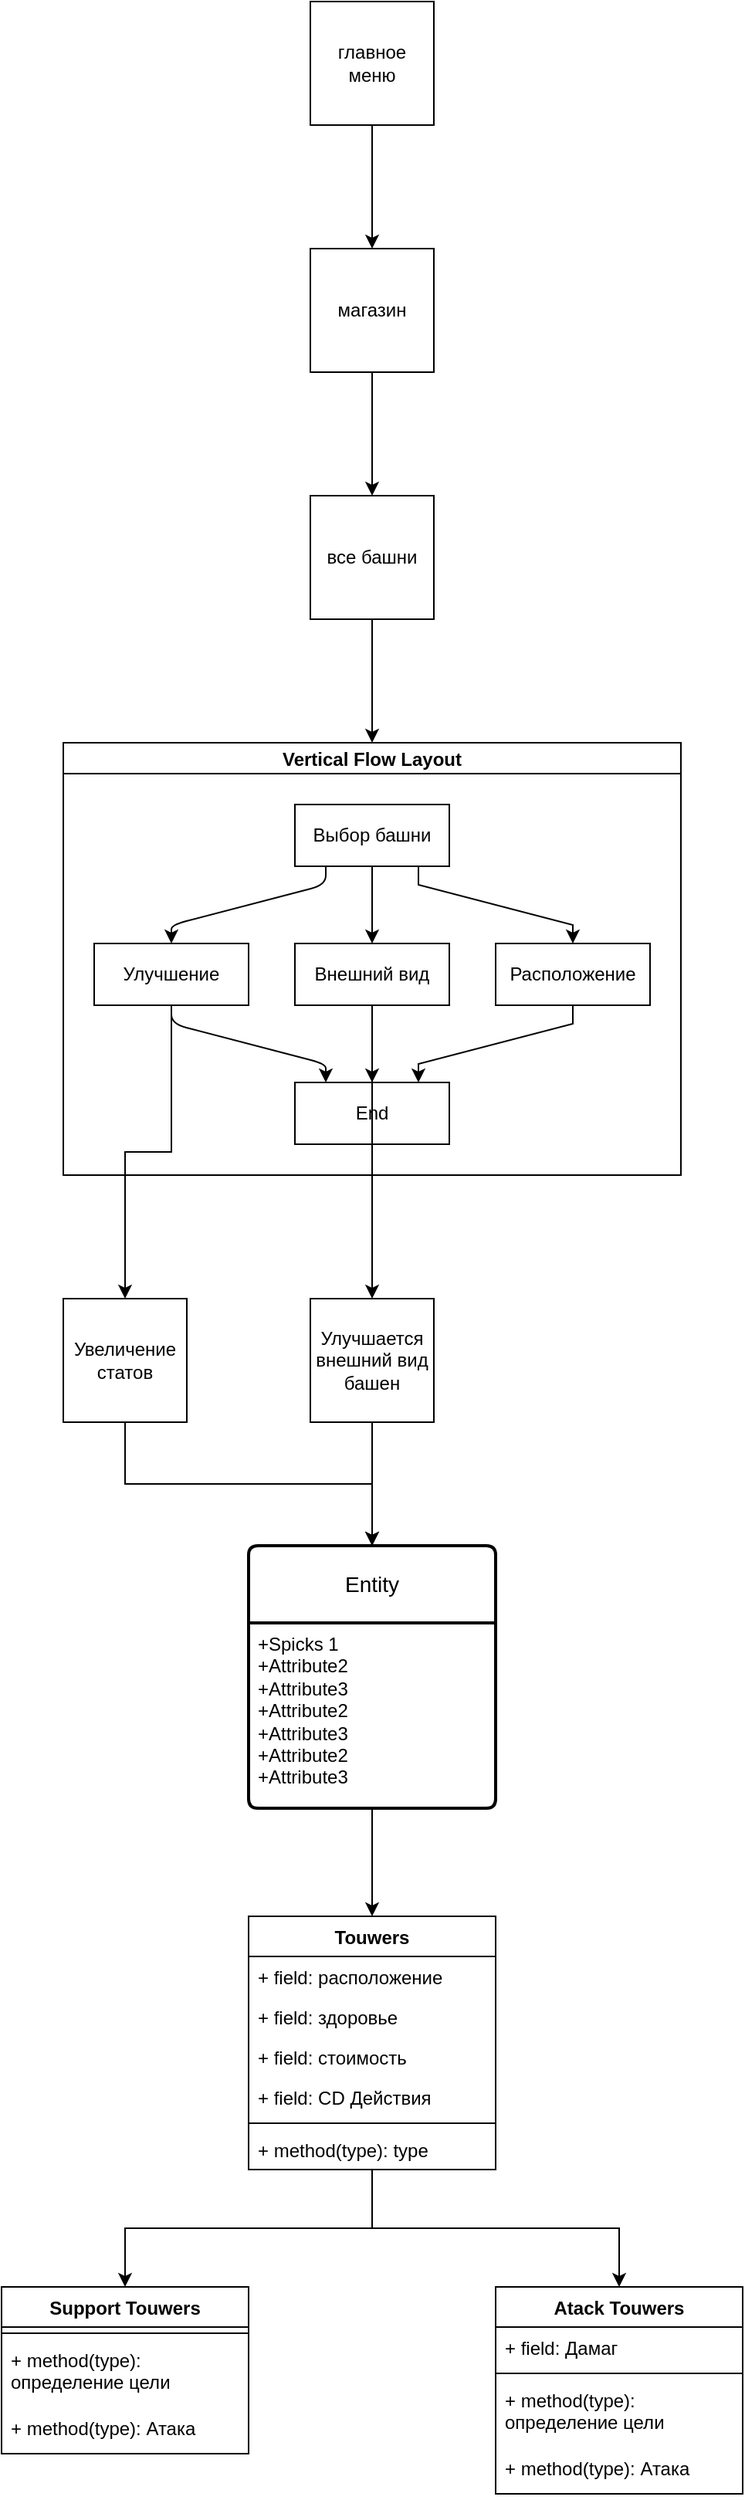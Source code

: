 <mxfile version="22.1.5" type="github">
  <diagram name="Страница — 1" id="nsXlW_DT-UsqhyboqPyw">
    <mxGraphModel dx="2458" dy="933" grid="1" gridSize="10" guides="1" tooltips="1" connect="1" arrows="1" fold="1" page="1" pageScale="1" pageWidth="827" pageHeight="1169" math="0" shadow="0">
      <root>
        <mxCell id="0" />
        <mxCell id="1" parent="0" />
        <mxCell id="zxyF027QwPhP6R2RznG6-3" style="edgeStyle=orthogonalEdgeStyle;rounded=0;orthogonalLoop=1;jettySize=auto;html=1;" edge="1" parent="1" source="zxyF027QwPhP6R2RznG6-1" target="zxyF027QwPhP6R2RznG6-2">
          <mxGeometry relative="1" as="geometry" />
        </mxCell>
        <mxCell id="zxyF027QwPhP6R2RznG6-1" value="главное меню" style="whiteSpace=wrap;html=1;aspect=fixed;" vertex="1" parent="1">
          <mxGeometry x="160" y="40" width="80" height="80" as="geometry" />
        </mxCell>
        <mxCell id="zxyF027QwPhP6R2RznG6-5" style="edgeStyle=orthogonalEdgeStyle;rounded=0;orthogonalLoop=1;jettySize=auto;html=1;" edge="1" parent="1" source="zxyF027QwPhP6R2RznG6-2" target="zxyF027QwPhP6R2RznG6-4">
          <mxGeometry relative="1" as="geometry" />
        </mxCell>
        <mxCell id="zxyF027QwPhP6R2RznG6-2" value="магазин" style="whiteSpace=wrap;html=1;aspect=fixed;" vertex="1" parent="1">
          <mxGeometry x="160" y="200" width="80" height="80" as="geometry" />
        </mxCell>
        <mxCell id="zxyF027QwPhP6R2RznG6-60" style="edgeStyle=orthogonalEdgeStyle;rounded=0;orthogonalLoop=1;jettySize=auto;html=1;entryX=0.5;entryY=0;entryDx=0;entryDy=0;" edge="1" parent="1" source="zxyF027QwPhP6R2RznG6-4" target="zxyF027QwPhP6R2RznG6-14">
          <mxGeometry relative="1" as="geometry" />
        </mxCell>
        <mxCell id="zxyF027QwPhP6R2RznG6-4" value="все башни" style="whiteSpace=wrap;html=1;aspect=fixed;" vertex="1" parent="1">
          <mxGeometry x="160" y="360" width="80" height="80" as="geometry" />
        </mxCell>
        <mxCell id="zxyF027QwPhP6R2RznG6-6" value="Entity" style="swimlane;childLayout=stackLayout;horizontal=1;startSize=50;horizontalStack=0;rounded=1;fontSize=14;fontStyle=0;strokeWidth=2;resizeParent=0;resizeLast=1;shadow=0;dashed=0;align=center;arcSize=4;whiteSpace=wrap;html=1;" vertex="1" parent="1">
          <mxGeometry x="120" y="1040" width="160" height="170" as="geometry" />
        </mxCell>
        <mxCell id="zxyF027QwPhP6R2RznG6-7" value="+Spicks 1&lt;br style=&quot;border-color: var(--border-color);&quot;&gt;+Attribute2&lt;br style=&quot;border-color: var(--border-color);&quot;&gt;+Attribute3&lt;br style=&quot;border-color: var(--border-color);&quot;&gt;+Attribute2&lt;br style=&quot;border-color: var(--border-color);&quot;&gt;+Attribute3&lt;br style=&quot;border-color: var(--border-color);&quot;&gt;+Attribute2&lt;br style=&quot;border-color: var(--border-color);&quot;&gt;+Attribute3" style="align=left;strokeColor=none;fillColor=none;spacingLeft=4;fontSize=12;verticalAlign=top;resizable=0;rotatable=0;part=1;html=1;" vertex="1" parent="zxyF027QwPhP6R2RznG6-6">
          <mxGeometry y="50" width="160" height="120" as="geometry" />
        </mxCell>
        <mxCell id="zxyF027QwPhP6R2RznG6-57" style="edgeStyle=orthogonalEdgeStyle;rounded=0;orthogonalLoop=1;jettySize=auto;html=1;" edge="1" parent="1" source="zxyF027QwPhP6R2RznG6-9" target="zxyF027QwPhP6R2RznG6-45">
          <mxGeometry relative="1" as="geometry" />
        </mxCell>
        <mxCell id="zxyF027QwPhP6R2RznG6-58" style="edgeStyle=orthogonalEdgeStyle;rounded=0;orthogonalLoop=1;jettySize=auto;html=1;" edge="1" parent="1" source="zxyF027QwPhP6R2RznG6-9" target="zxyF027QwPhP6R2RznG6-36">
          <mxGeometry relative="1" as="geometry" />
        </mxCell>
        <mxCell id="zxyF027QwPhP6R2RznG6-9" value="Touwers" style="swimlane;fontStyle=1;align=center;verticalAlign=top;childLayout=stackLayout;horizontal=1;startSize=26;horizontalStack=0;resizeParent=1;resizeParentMax=0;resizeLast=0;collapsible=1;marginBottom=0;whiteSpace=wrap;html=1;" vertex="1" parent="1">
          <mxGeometry x="120" y="1280" width="160" height="164" as="geometry" />
        </mxCell>
        <mxCell id="zxyF027QwPhP6R2RznG6-10" value="+ field: расположение" style="text;strokeColor=none;fillColor=none;align=left;verticalAlign=top;spacingLeft=4;spacingRight=4;overflow=hidden;rotatable=0;points=[[0,0.5],[1,0.5]];portConstraint=eastwest;whiteSpace=wrap;html=1;" vertex="1" parent="zxyF027QwPhP6R2RznG6-9">
          <mxGeometry y="26" width="160" height="26" as="geometry" />
        </mxCell>
        <mxCell id="zxyF027QwPhP6R2RznG6-30" value="+ field: здоровье" style="text;strokeColor=none;fillColor=none;align=left;verticalAlign=top;spacingLeft=4;spacingRight=4;overflow=hidden;rotatable=0;points=[[0,0.5],[1,0.5]];portConstraint=eastwest;whiteSpace=wrap;html=1;" vertex="1" parent="zxyF027QwPhP6R2RznG6-9">
          <mxGeometry y="52" width="160" height="26" as="geometry" />
        </mxCell>
        <mxCell id="zxyF027QwPhP6R2RznG6-52" value="+ field: стоимость" style="text;strokeColor=none;fillColor=none;align=left;verticalAlign=top;spacingLeft=4;spacingRight=4;overflow=hidden;rotatable=0;points=[[0,0.5],[1,0.5]];portConstraint=eastwest;whiteSpace=wrap;html=1;" vertex="1" parent="zxyF027QwPhP6R2RznG6-9">
          <mxGeometry y="78" width="160" height="26" as="geometry" />
        </mxCell>
        <mxCell id="zxyF027QwPhP6R2RznG6-40" value="+ field: CD Действия" style="text;strokeColor=none;fillColor=none;align=left;verticalAlign=top;spacingLeft=4;spacingRight=4;overflow=hidden;rotatable=0;points=[[0,0.5],[1,0.5]];portConstraint=eastwest;whiteSpace=wrap;html=1;" vertex="1" parent="zxyF027QwPhP6R2RznG6-9">
          <mxGeometry y="104" width="160" height="26" as="geometry" />
        </mxCell>
        <mxCell id="zxyF027QwPhP6R2RznG6-11" value="" style="line;strokeWidth=1;fillColor=none;align=left;verticalAlign=middle;spacingTop=-1;spacingLeft=3;spacingRight=3;rotatable=0;labelPosition=right;points=[];portConstraint=eastwest;strokeColor=inherit;" vertex="1" parent="zxyF027QwPhP6R2RznG6-9">
          <mxGeometry y="130" width="160" height="8" as="geometry" />
        </mxCell>
        <mxCell id="zxyF027QwPhP6R2RznG6-12" value="+ method(type): type" style="text;strokeColor=none;fillColor=none;align=left;verticalAlign=top;spacingLeft=4;spacingRight=4;overflow=hidden;rotatable=0;points=[[0,0.5],[1,0.5]];portConstraint=eastwest;whiteSpace=wrap;html=1;" vertex="1" parent="zxyF027QwPhP6R2RznG6-9">
          <mxGeometry y="138" width="160" height="26" as="geometry" />
        </mxCell>
        <mxCell id="zxyF027QwPhP6R2RznG6-14" value="Vertical Flow Layout" style="swimlane;startSize=20;horizontal=1;childLayout=flowLayout;flowOrientation=north;resizable=0;interRankCellSpacing=50;containerType=tree;fontSize=12;" vertex="1" parent="1">
          <mxGeometry y="520" width="400" height="280" as="geometry" />
        </mxCell>
        <mxCell id="zxyF027QwPhP6R2RznG6-25" style="edgeStyle=orthogonalEdgeStyle;rounded=0;orthogonalLoop=1;jettySize=auto;html=1;noEdgeStyle=1;orthogonal=1;" edge="1" parent="zxyF027QwPhP6R2RznG6-14" source="zxyF027QwPhP6R2RznG6-15" target="zxyF027QwPhP6R2RznG6-24">
          <mxGeometry relative="1" as="geometry">
            <Array as="points">
              <mxPoint x="230" y="92" />
              <mxPoint x="330" y="118" />
            </Array>
          </mxGeometry>
        </mxCell>
        <mxCell id="zxyF027QwPhP6R2RznG6-15" value="Выбор башни" style="whiteSpace=wrap;html=1;" vertex="1" parent="zxyF027QwPhP6R2RznG6-14">
          <mxGeometry x="150" y="40" width="100" height="40" as="geometry" />
        </mxCell>
        <mxCell id="zxyF027QwPhP6R2RznG6-16" value="Улучшение" style="whiteSpace=wrap;html=1;" vertex="1" parent="zxyF027QwPhP6R2RznG6-14">
          <mxGeometry x="20" y="130" width="100" height="40" as="geometry" />
        </mxCell>
        <mxCell id="zxyF027QwPhP6R2RznG6-17" value="" style="html=1;rounded=1;curved=0;sourcePerimeterSpacing=0;targetPerimeterSpacing=0;startSize=6;endSize=6;noEdgeStyle=1;orthogonal=1;" edge="1" parent="zxyF027QwPhP6R2RznG6-14" source="zxyF027QwPhP6R2RznG6-15" target="zxyF027QwPhP6R2RznG6-16">
          <mxGeometry relative="1" as="geometry">
            <Array as="points">
              <mxPoint x="170" y="92" />
              <mxPoint x="70" y="118" />
            </Array>
          </mxGeometry>
        </mxCell>
        <mxCell id="zxyF027QwPhP6R2RznG6-18" value="Внешний вид" style="whiteSpace=wrap;html=1;" vertex="1" parent="zxyF027QwPhP6R2RznG6-14">
          <mxGeometry x="150" y="130" width="100" height="40" as="geometry" />
        </mxCell>
        <mxCell id="zxyF027QwPhP6R2RznG6-19" value="" style="html=1;rounded=1;curved=0;sourcePerimeterSpacing=0;targetPerimeterSpacing=0;startSize=6;endSize=6;noEdgeStyle=1;orthogonal=1;" edge="1" parent="zxyF027QwPhP6R2RznG6-14" source="zxyF027QwPhP6R2RznG6-15" target="zxyF027QwPhP6R2RznG6-18">
          <mxGeometry relative="1" as="geometry">
            <Array as="points">
              <mxPoint x="200" y="94" />
              <mxPoint x="200" y="118" />
            </Array>
          </mxGeometry>
        </mxCell>
        <mxCell id="zxyF027QwPhP6R2RznG6-20" value="End" style="whiteSpace=wrap;html=1;" vertex="1" parent="zxyF027QwPhP6R2RznG6-14">
          <mxGeometry x="150" y="220" width="100" height="40" as="geometry" />
        </mxCell>
        <mxCell id="zxyF027QwPhP6R2RznG6-21" value="" style="html=1;rounded=1;curved=0;sourcePerimeterSpacing=0;targetPerimeterSpacing=0;startSize=6;endSize=6;noEdgeStyle=1;orthogonal=1;" edge="1" parent="zxyF027QwPhP6R2RznG6-14" source="zxyF027QwPhP6R2RznG6-16" target="zxyF027QwPhP6R2RznG6-20">
          <mxGeometry relative="1" as="geometry">
            <Array as="points">
              <mxPoint x="70" y="182" />
              <mxPoint x="170" y="208" />
            </Array>
          </mxGeometry>
        </mxCell>
        <mxCell id="zxyF027QwPhP6R2RznG6-22" value="" style="html=1;rounded=1;curved=0;sourcePerimeterSpacing=0;targetPerimeterSpacing=0;startSize=6;endSize=6;noEdgeStyle=1;orthogonal=1;" edge="1" parent="zxyF027QwPhP6R2RznG6-14" source="zxyF027QwPhP6R2RznG6-18" target="zxyF027QwPhP6R2RznG6-20">
          <mxGeometry relative="1" as="geometry">
            <Array as="points">
              <mxPoint x="200" y="182" />
              <mxPoint x="200" y="206" />
            </Array>
          </mxGeometry>
        </mxCell>
        <mxCell id="zxyF027QwPhP6R2RznG6-61" style="edgeStyle=orthogonalEdgeStyle;rounded=0;orthogonalLoop=1;jettySize=auto;html=1;noEdgeStyle=1;orthogonal=1;" edge="1" parent="zxyF027QwPhP6R2RznG6-14" source="zxyF027QwPhP6R2RznG6-24" target="zxyF027QwPhP6R2RznG6-20">
          <mxGeometry relative="1" as="geometry">
            <Array as="points">
              <mxPoint x="330" y="182" />
              <mxPoint x="230" y="208" />
            </Array>
          </mxGeometry>
        </mxCell>
        <mxCell id="zxyF027QwPhP6R2RznG6-24" value="Расположение" style="whiteSpace=wrap;html=1;" vertex="1" parent="zxyF027QwPhP6R2RznG6-14">
          <mxGeometry x="280" y="130" width="100" height="40" as="geometry" />
        </mxCell>
        <mxCell id="zxyF027QwPhP6R2RznG6-65" style="edgeStyle=orthogonalEdgeStyle;rounded=0;orthogonalLoop=1;jettySize=auto;html=1;exitX=0.5;exitY=1;exitDx=0;exitDy=0;" edge="1" parent="1" source="zxyF027QwPhP6R2RznG6-28" target="zxyF027QwPhP6R2RznG6-6">
          <mxGeometry relative="1" as="geometry" />
        </mxCell>
        <mxCell id="zxyF027QwPhP6R2RznG6-28" value="Увеличение статов" style="whiteSpace=wrap;html=1;aspect=fixed;" vertex="1" parent="1">
          <mxGeometry y="880" width="80" height="80" as="geometry" />
        </mxCell>
        <mxCell id="zxyF027QwPhP6R2RznG6-64" style="edgeStyle=orthogonalEdgeStyle;rounded=0;orthogonalLoop=1;jettySize=auto;html=1;" edge="1" parent="1" source="zxyF027QwPhP6R2RznG6-31" target="zxyF027QwPhP6R2RznG6-6">
          <mxGeometry relative="1" as="geometry" />
        </mxCell>
        <mxCell id="zxyF027QwPhP6R2RznG6-31" value="Улучшается внешний вид башен" style="whiteSpace=wrap;html=1;aspect=fixed;" vertex="1" parent="1">
          <mxGeometry x="160" y="880" width="80" height="80" as="geometry" />
        </mxCell>
        <mxCell id="zxyF027QwPhP6R2RznG6-36" value="Atack Touwers" style="swimlane;fontStyle=1;align=center;verticalAlign=top;childLayout=stackLayout;horizontal=1;startSize=26;horizontalStack=0;resizeParent=1;resizeParentMax=0;resizeLast=0;collapsible=1;marginBottom=0;whiteSpace=wrap;html=1;" vertex="1" parent="1">
          <mxGeometry x="280" y="1520" width="160" height="134" as="geometry" />
        </mxCell>
        <mxCell id="zxyF027QwPhP6R2RznG6-39" value="+ field: Дамаг" style="text;strokeColor=none;fillColor=none;align=left;verticalAlign=top;spacingLeft=4;spacingRight=4;overflow=hidden;rotatable=0;points=[[0,0.5],[1,0.5]];portConstraint=eastwest;whiteSpace=wrap;html=1;" vertex="1" parent="zxyF027QwPhP6R2RznG6-36">
          <mxGeometry y="26" width="160" height="26" as="geometry" />
        </mxCell>
        <mxCell id="zxyF027QwPhP6R2RznG6-41" value="" style="line;strokeWidth=1;fillColor=none;align=left;verticalAlign=middle;spacingTop=-1;spacingLeft=3;spacingRight=3;rotatable=0;labelPosition=right;points=[];portConstraint=eastwest;strokeColor=inherit;" vertex="1" parent="zxyF027QwPhP6R2RznG6-36">
          <mxGeometry y="52" width="160" height="8" as="geometry" />
        </mxCell>
        <mxCell id="zxyF027QwPhP6R2RznG6-42" value="+ method(type): определение цели" style="text;strokeColor=none;fillColor=none;align=left;verticalAlign=top;spacingLeft=4;spacingRight=4;overflow=hidden;rotatable=0;points=[[0,0.5],[1,0.5]];portConstraint=eastwest;whiteSpace=wrap;html=1;" vertex="1" parent="zxyF027QwPhP6R2RznG6-36">
          <mxGeometry y="60" width="160" height="44" as="geometry" />
        </mxCell>
        <mxCell id="zxyF027QwPhP6R2RznG6-53" value="+ method(type): Атака" style="text;strokeColor=none;fillColor=none;align=left;verticalAlign=top;spacingLeft=4;spacingRight=4;overflow=hidden;rotatable=0;points=[[0,0.5],[1,0.5]];portConstraint=eastwest;whiteSpace=wrap;html=1;" vertex="1" parent="zxyF027QwPhP6R2RznG6-36">
          <mxGeometry y="104" width="160" height="30" as="geometry" />
        </mxCell>
        <mxCell id="zxyF027QwPhP6R2RznG6-45" value="Support Touwers" style="swimlane;fontStyle=1;align=center;verticalAlign=top;childLayout=stackLayout;horizontal=1;startSize=26;horizontalStack=0;resizeParent=1;resizeParentMax=0;resizeLast=0;collapsible=1;marginBottom=0;whiteSpace=wrap;html=1;" vertex="1" parent="1">
          <mxGeometry x="-40" y="1520" width="160" height="108" as="geometry" />
        </mxCell>
        <mxCell id="zxyF027QwPhP6R2RznG6-48" value="" style="line;strokeWidth=1;fillColor=none;align=left;verticalAlign=middle;spacingTop=-1;spacingLeft=3;spacingRight=3;rotatable=0;labelPosition=right;points=[];portConstraint=eastwest;strokeColor=inherit;" vertex="1" parent="zxyF027QwPhP6R2RznG6-45">
          <mxGeometry y="26" width="160" height="8" as="geometry" />
        </mxCell>
        <mxCell id="zxyF027QwPhP6R2RznG6-54" value="+ method(type): определение цели" style="text;strokeColor=none;fillColor=none;align=left;verticalAlign=top;spacingLeft=4;spacingRight=4;overflow=hidden;rotatable=0;points=[[0,0.5],[1,0.5]];portConstraint=eastwest;whiteSpace=wrap;html=1;" vertex="1" parent="zxyF027QwPhP6R2RznG6-45">
          <mxGeometry y="34" width="160" height="44" as="geometry" />
        </mxCell>
        <mxCell id="zxyF027QwPhP6R2RznG6-55" value="+ method(type): Атака" style="text;strokeColor=none;fillColor=none;align=left;verticalAlign=top;spacingLeft=4;spacingRight=4;overflow=hidden;rotatable=0;points=[[0,0.5],[1,0.5]];portConstraint=eastwest;whiteSpace=wrap;html=1;" vertex="1" parent="zxyF027QwPhP6R2RznG6-45">
          <mxGeometry y="78" width="160" height="30" as="geometry" />
        </mxCell>
        <mxCell id="zxyF027QwPhP6R2RznG6-59" style="edgeStyle=orthogonalEdgeStyle;rounded=0;orthogonalLoop=1;jettySize=auto;html=1;entryX=0.5;entryY=0;entryDx=0;entryDy=0;" edge="1" parent="1" source="zxyF027QwPhP6R2RznG6-7" target="zxyF027QwPhP6R2RznG6-9">
          <mxGeometry relative="1" as="geometry" />
        </mxCell>
        <mxCell id="zxyF027QwPhP6R2RznG6-66" style="edgeStyle=orthogonalEdgeStyle;rounded=0;orthogonalLoop=1;jettySize=auto;html=1;" edge="1" parent="1" source="zxyF027QwPhP6R2RznG6-16" target="zxyF027QwPhP6R2RznG6-28">
          <mxGeometry relative="1" as="geometry" />
        </mxCell>
        <mxCell id="zxyF027QwPhP6R2RznG6-67" style="edgeStyle=orthogonalEdgeStyle;rounded=0;orthogonalLoop=1;jettySize=auto;html=1;" edge="1" parent="1" source="zxyF027QwPhP6R2RznG6-18" target="zxyF027QwPhP6R2RznG6-31">
          <mxGeometry relative="1" as="geometry" />
        </mxCell>
      </root>
    </mxGraphModel>
  </diagram>
</mxfile>
